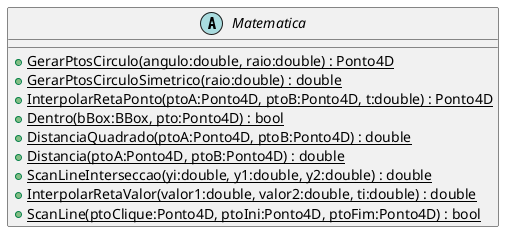 @startuml Matematica
abstract class Matematica {
    + {static} GerarPtosCirculo(angulo:double, raio:double) : Ponto4D
    + {static} GerarPtosCirculoSimetrico(raio:double) : double
    + {static} InterpolarRetaPonto(ptoA:Ponto4D, ptoB:Ponto4D, t:double) : Ponto4D
    + {static} Dentro(bBox:BBox, pto:Ponto4D) : bool
    + {static} DistanciaQuadrado(ptoA:Ponto4D, ptoB:Ponto4D) : double
    + {static} Distancia(ptoA:Ponto4D, ptoB:Ponto4D) : double
    + {static} ScanLineInterseccao(yi:double, y1:double, y2:double) : double
    + {static} InterpolarRetaValor(valor1:double, valor2:double, ti:double) : double
    + {static} ScanLine(ptoClique:Ponto4D, ptoIni:Ponto4D, ptoFim:Ponto4D) : bool
}
@enduml
